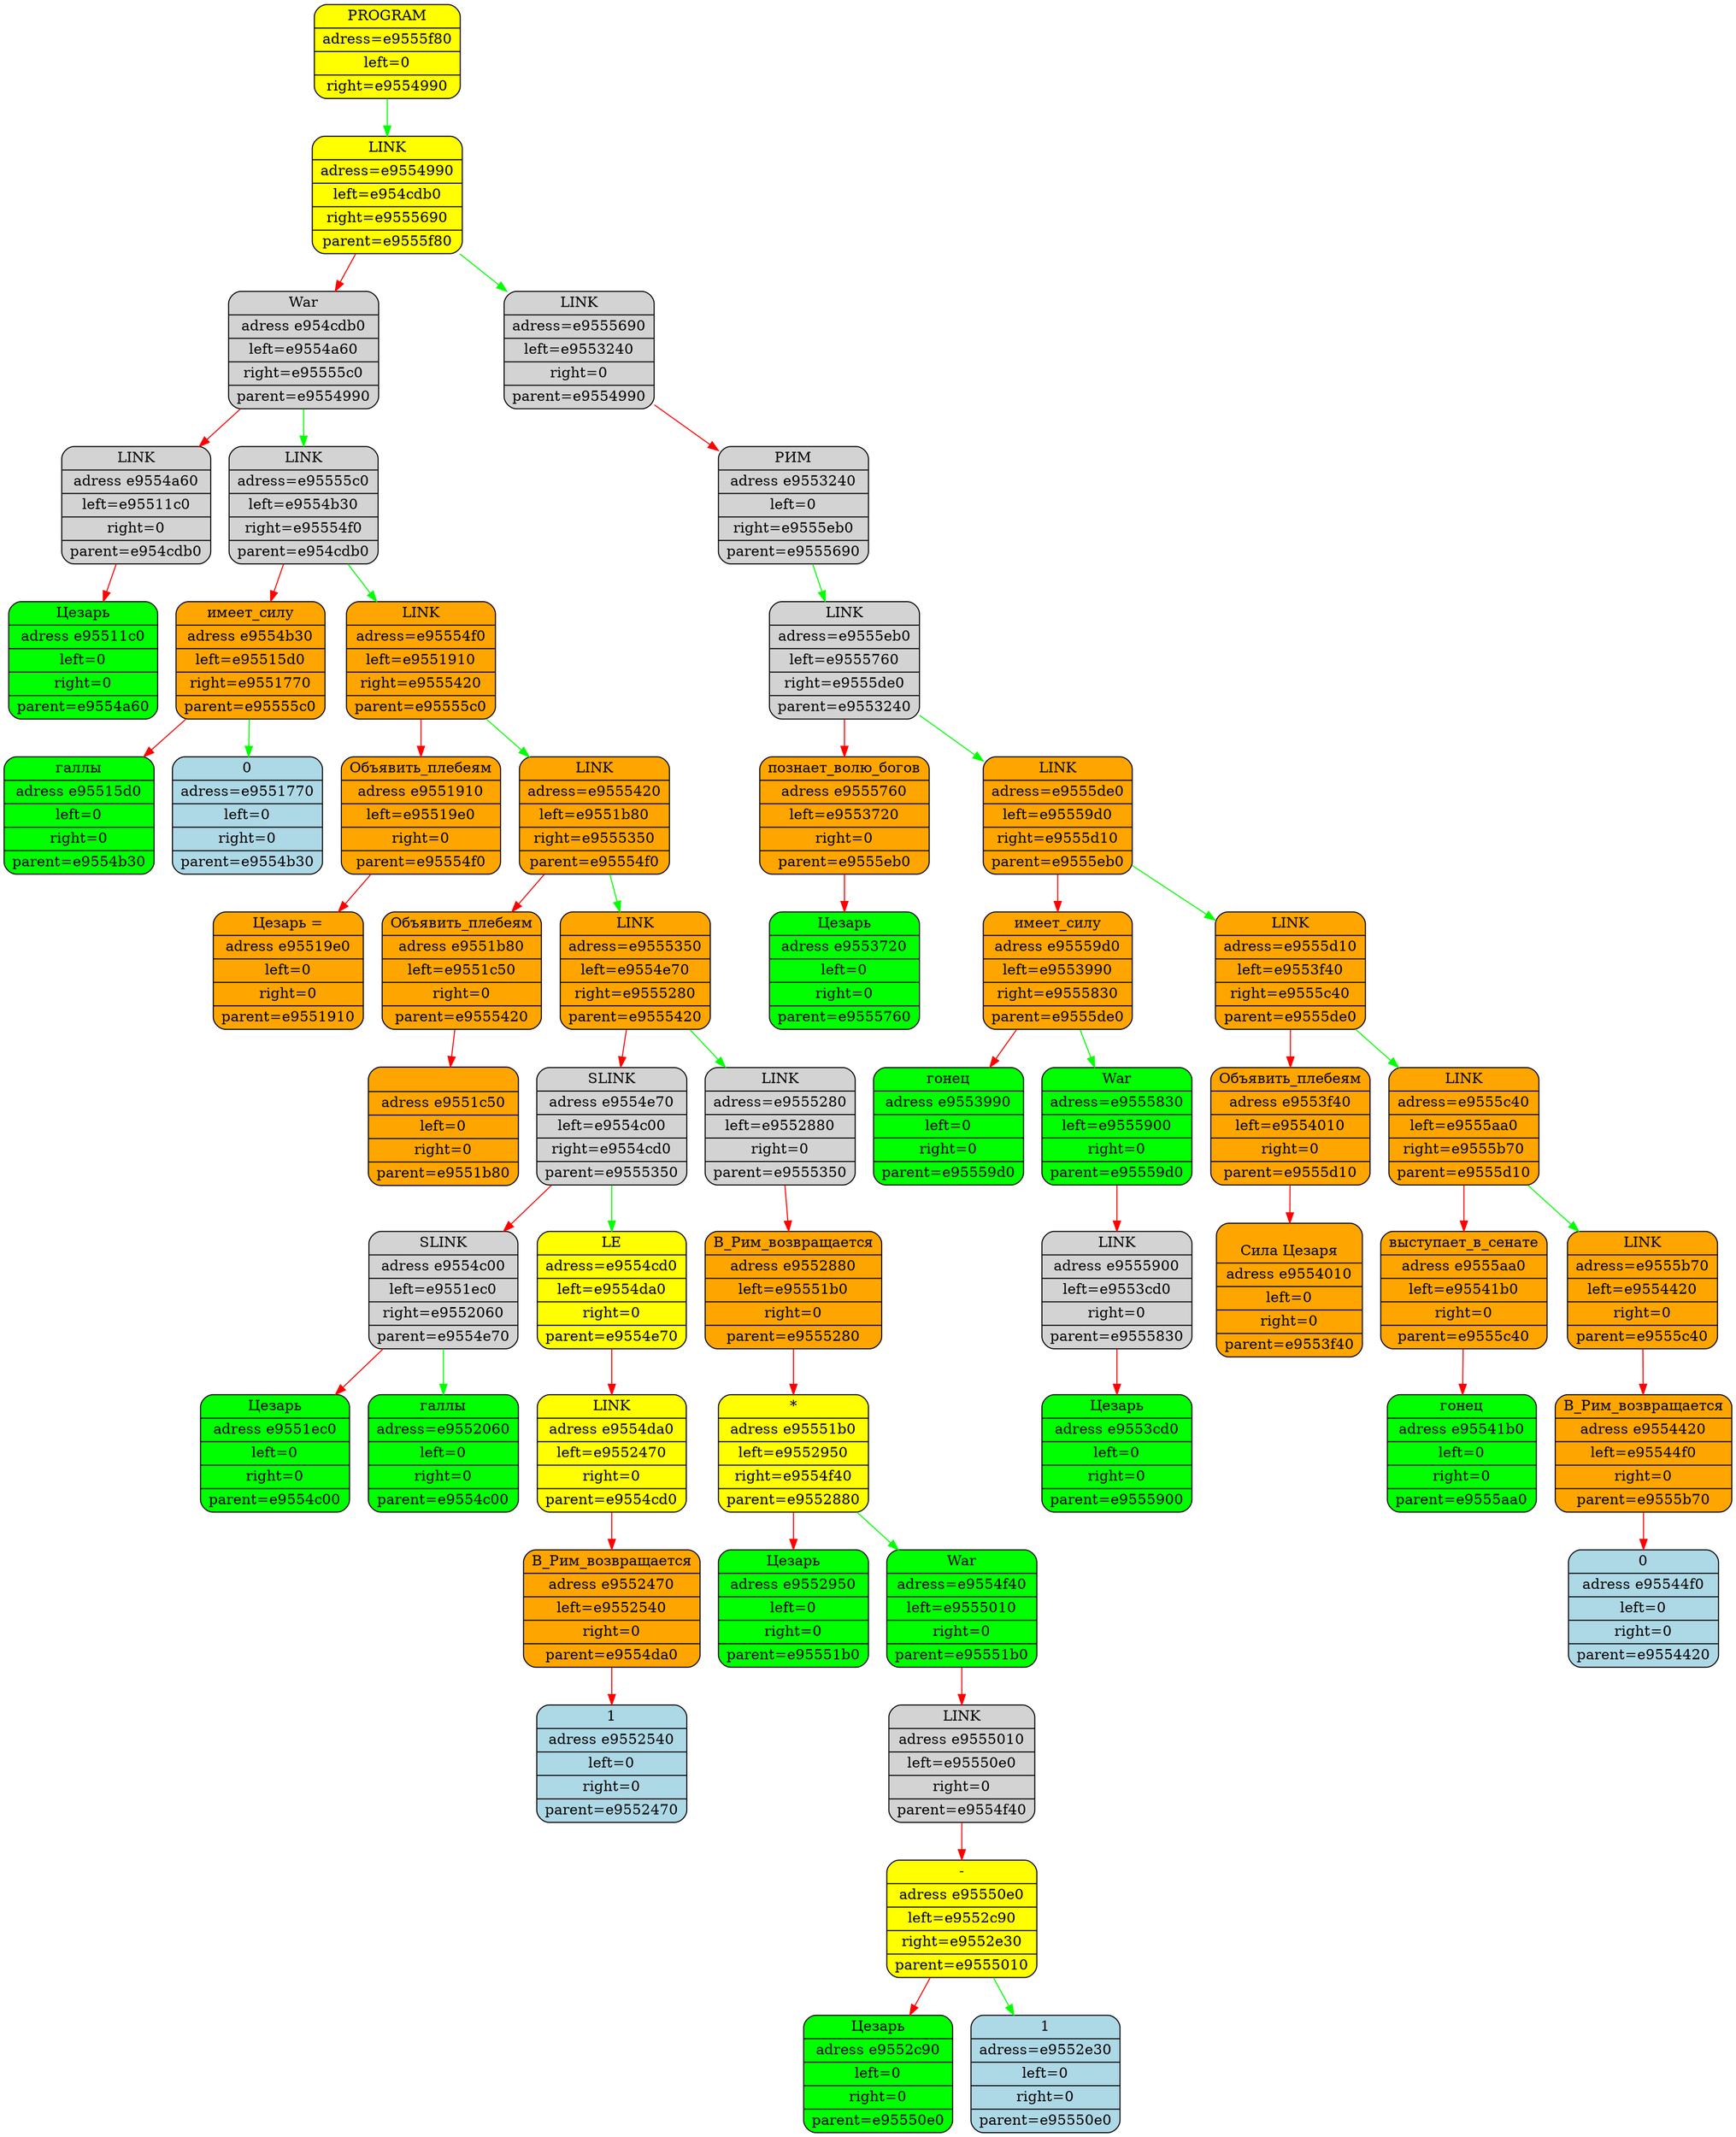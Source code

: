 digraph First{
node [shape="Mrecord", style="filled", fillcolor="lightblue"];
"boxe9555f80" [fillcolor = "yellow",label="{PROGRAM|adress=e9555f80|left=0|right=e9554990}"];
"boxe9554990" [fillcolor="yellow",label="{LINK|adress=e9554990|left=e954cdb0|right=e9555690|parent=e9555f80}"];
"boxe9555f80" -> "boxe9554990"[color="green"];
"boxe954cdb0" [fillcolor="",label="{War|adress e954cdb0|left=e9554a60|right=e95555c0|parent=e9554990}"];
"boxe9554990" -> "boxe954cdb0"[color="red"];
"boxe9554a60" [fillcolor="",label="{LINK|adress e9554a60|left=e95511c0|right=0|parent=e954cdb0}"];
"boxe954cdb0" -> "boxe9554a60"[color="red"];
"boxe95511c0" [fillcolor="green",label="{Цезарь|adress e95511c0|left=0|right=0|parent=e9554a60}"];
"boxe9554a60" -> "boxe95511c0"[color="red"];
"boxe95555c0" [fillcolor="",label="{LINK|adress=e95555c0|left=e9554b30|right=e95554f0|parent=e954cdb0}"];
"boxe954cdb0" -> "boxe95555c0"[color="green"];
"boxe9554b30" [fillcolor="orange",label="{имеет_силу|adress e9554b30|left=e95515d0|right=e9551770|parent=e95555c0}"];
"boxe95555c0" -> "boxe9554b30"[color="red"];
"boxe95515d0" [fillcolor="green",label="{галлы|adress e95515d0|left=0|right=0|parent=e9554b30}"];
"boxe9554b30" -> "boxe95515d0"[color="red"];
"boxe9551770" [label="{0|adress=e9551770|left=0|right=0|parent=e9554b30}"];
"boxe9554b30" -> "boxe9551770"[color="green"];
"boxe95554f0" [fillcolor="orange",label="{LINK|adress=e95554f0|left=e9551910|right=e9555420|parent=e95555c0}"];
"boxe95555c0" -> "boxe95554f0"[color="green"];
"boxe9551910" [fillcolor="orange",label="{Объявить_плебеям|adress e9551910|left=e95519e0|right=0|parent=e95554f0}"];
"boxe95554f0" -> "boxe9551910"[color="red"];
"boxe95519e0" [fillcolor="orange",label="{Цезарь = |adress e95519e0|left=0|right=0|parent=e9551910}"];
"boxe9551910" -> "boxe95519e0"[color="red"];
"boxe9555420" [fillcolor="orange",label="{LINK|adress=e9555420|left=e9551b80|right=e9555350|parent=e95554f0}"];
"boxe95554f0" -> "boxe9555420"[color="green"];
"boxe9551b80" [fillcolor="orange",label="{Объявить_плебеям|adress e9551b80|left=e9551c50|right=0|parent=e9555420}"];
"boxe9555420" -> "boxe9551b80"[color="red"];
"boxe9551c50" [fillcolor="orange",label="{\n|adress e9551c50|left=0|right=0|parent=e9551b80}"];
"boxe9551b80" -> "boxe9551c50"[color="red"];
"boxe9555350" [fillcolor="orange",label="{LINK|adress=e9555350|left=e9554e70|right=e9555280|parent=e9555420}"];
"boxe9555420" -> "boxe9555350"[color="green"];
"boxe9554e70" [fillcolor="",label="{SLINK|adress e9554e70|left=e9554c00|right=e9554cd0|parent=e9555350}"];
"boxe9555350" -> "boxe9554e70"[color="red"];
"boxe9554c00" [fillcolor="",label="{SLINK|adress e9554c00|left=e9551ec0|right=e9552060|parent=e9554e70}"];
"boxe9554e70" -> "boxe9554c00"[color="red"];
"boxe9551ec0" [fillcolor="green",label="{Цезарь|adress e9551ec0|left=0|right=0|parent=e9554c00}"];
"boxe9554c00" -> "boxe9551ec0"[color="red"];
"boxe9552060" [fillcolor="green",label="{галлы|adress=e9552060|left=0|right=0|parent=e9554c00}"];
"boxe9554c00" -> "boxe9552060"[color="green"];
"boxe9554cd0" [fillcolor="yellow",label="{LE|adress=e9554cd0|left=e9554da0|right=0|parent=e9554e70}"];
"boxe9554e70" -> "boxe9554cd0"[color="green"];
"boxe9554da0" [fillcolor="yellow",label="{LINK|adress e9554da0|left=e9552470|right=0|parent=e9554cd0}"];
"boxe9554cd0" -> "boxe9554da0"[color="red"];
"boxe9552470" [fillcolor="orange",label="{В_Рим_возвращается|adress e9552470|left=e9552540|right=0|parent=e9554da0}"];
"boxe9554da0" -> "boxe9552470"[color="red"];
"boxe9552540" [label="{1|adress e9552540|left=0|right=0|parent=e9552470}"];
"boxe9552470" -> "boxe9552540"[color="red"];
"boxe9555280" [fillcolor="",label="{LINK|adress=e9555280|left=e9552880|right=0|parent=e9555350}"];
"boxe9555350" -> "boxe9555280"[color="green"];
"boxe9552880" [fillcolor="orange",label="{В_Рим_возвращается|adress e9552880|left=e95551b0|right=0|parent=e9555280}"];
"boxe9555280" -> "boxe9552880"[color="red"];
"boxe95551b0" [fillcolor="yellow",label="{*|adress e95551b0|left=e9552950|right=e9554f40|parent=e9552880}"];
"boxe9552880" -> "boxe95551b0"[color="red"];
"boxe9552950" [fillcolor="green",label="{Цезарь|adress e9552950|left=0|right=0|parent=e95551b0}"];
"boxe95551b0" -> "boxe9552950"[color="red"];
"boxe9554f40" [fillcolor="green",label="{War|adress=e9554f40|left=e9555010|right=0|parent=e95551b0}"];
"boxe95551b0" -> "boxe9554f40"[color="green"];
"boxe9555010" [fillcolor="",label="{LINK|adress e9555010|left=e95550e0|right=0|parent=e9554f40}"];
"boxe9554f40" -> "boxe9555010"[color="red"];
"boxe95550e0" [fillcolor="yellow",label="{-|adress e95550e0|left=e9552c90|right=e9552e30|parent=e9555010}"];
"boxe9555010" -> "boxe95550e0"[color="red"];
"boxe9552c90" [fillcolor="green",label="{Цезарь|adress e9552c90|left=0|right=0|parent=e95550e0}"];
"boxe95550e0" -> "boxe9552c90"[color="red"];
"boxe9552e30" [label="{1|adress=e9552e30|left=0|right=0|parent=e95550e0}"];
"boxe95550e0" -> "boxe9552e30"[color="green"];
"boxe9555690" [fillcolor="",label="{LINK|adress=e9555690|left=e9553240|right=0|parent=e9554990}"];
"boxe9554990" -> "boxe9555690"[color="green"];
"boxe9553240" [fillcolor="",label="{РИМ|adress e9553240|left=0|right=e9555eb0|parent=e9555690}"];
"boxe9555690" -> "boxe9553240"[color="red"];
"boxe9555eb0" [fillcolor="",label="{LINK|adress=e9555eb0|left=e9555760|right=e9555de0|parent=e9553240}"];
"boxe9553240" -> "boxe9555eb0"[color="green"];
"boxe9555760" [fillcolor="orange",label="{познает_волю_богов|adress e9555760|left=e9553720|right=0|parent=e9555eb0}"];
"boxe9555eb0" -> "boxe9555760"[color="red"];
"boxe9553720" [fillcolor="green",label="{Цезарь|adress e9553720|left=0|right=0|parent=e9555760}"];
"boxe9555760" -> "boxe9553720"[color="red"];
"boxe9555de0" [fillcolor="orange",label="{LINK|adress=e9555de0|left=e95559d0|right=e9555d10|parent=e9555eb0}"];
"boxe9555eb0" -> "boxe9555de0"[color="green"];
"boxe95559d0" [fillcolor="orange",label="{имеет_силу|adress e95559d0|left=e9553990|right=e9555830|parent=e9555de0}"];
"boxe9555de0" -> "boxe95559d0"[color="red"];
"boxe9553990" [fillcolor="green",label="{гонец|adress e9553990|left=0|right=0|parent=e95559d0}"];
"boxe95559d0" -> "boxe9553990"[color="red"];
"boxe9555830" [fillcolor="green",label="{War|adress=e9555830|left=e9555900|right=0|parent=e95559d0}"];
"boxe95559d0" -> "boxe9555830"[color="green"];
"boxe9555900" [fillcolor="",label="{LINK|adress e9555900|left=e9553cd0|right=0|parent=e9555830}"];
"boxe9555830" -> "boxe9555900"[color="red"];
"boxe9553cd0" [fillcolor="green",label="{Цезарь|adress e9553cd0|left=0|right=0|parent=e9555900}"];
"boxe9555900" -> "boxe9553cd0"[color="red"];
"boxe9555d10" [fillcolor="orange",label="{LINK|adress=e9555d10|left=e9553f40|right=e9555c40|parent=e9555de0}"];
"boxe9555de0" -> "boxe9555d10"[color="green"];
"boxe9553f40" [fillcolor="orange",label="{Объявить_плебеям|adress e9553f40|left=e9554010|right=0|parent=e9555d10}"];
"boxe9555d10" -> "boxe9553f40"[color="red"];
"boxe9554010" [fillcolor="orange",label="{\nСила Цезаря |adress e9554010|left=0|right=0|parent=e9553f40}"];
"boxe9553f40" -> "boxe9554010"[color="red"];
"boxe9555c40" [fillcolor="orange",label="{LINK|adress=e9555c40|left=e9555aa0|right=e9555b70|parent=e9555d10}"];
"boxe9555d10" -> "boxe9555c40"[color="green"];
"boxe9555aa0" [fillcolor="orange",label="{выступает_в_сенате|adress e9555aa0|left=e95541b0|right=0|parent=e9555c40}"];
"boxe9555c40" -> "boxe9555aa0"[color="red"];
"boxe95541b0" [fillcolor="green",label="{гонец|adress e95541b0|left=0|right=0|parent=e9555aa0}"];
"boxe9555aa0" -> "boxe95541b0"[color="red"];
"boxe9555b70" [fillcolor="orange",label="{LINK|adress=e9555b70|left=e9554420|right=0|parent=e9555c40}"];
"boxe9555c40" -> "boxe9555b70"[color="green"];
"boxe9554420" [fillcolor="orange",label="{В_Рим_возвращается|adress e9554420|left=e95544f0|right=0|parent=e9555b70}"];
"boxe9555b70" -> "boxe9554420"[color="red"];
"boxe95544f0" [label="{0|adress e95544f0|left=0|right=0|parent=e9554420}"];
"boxe9554420" -> "boxe95544f0"[color="red"];
}